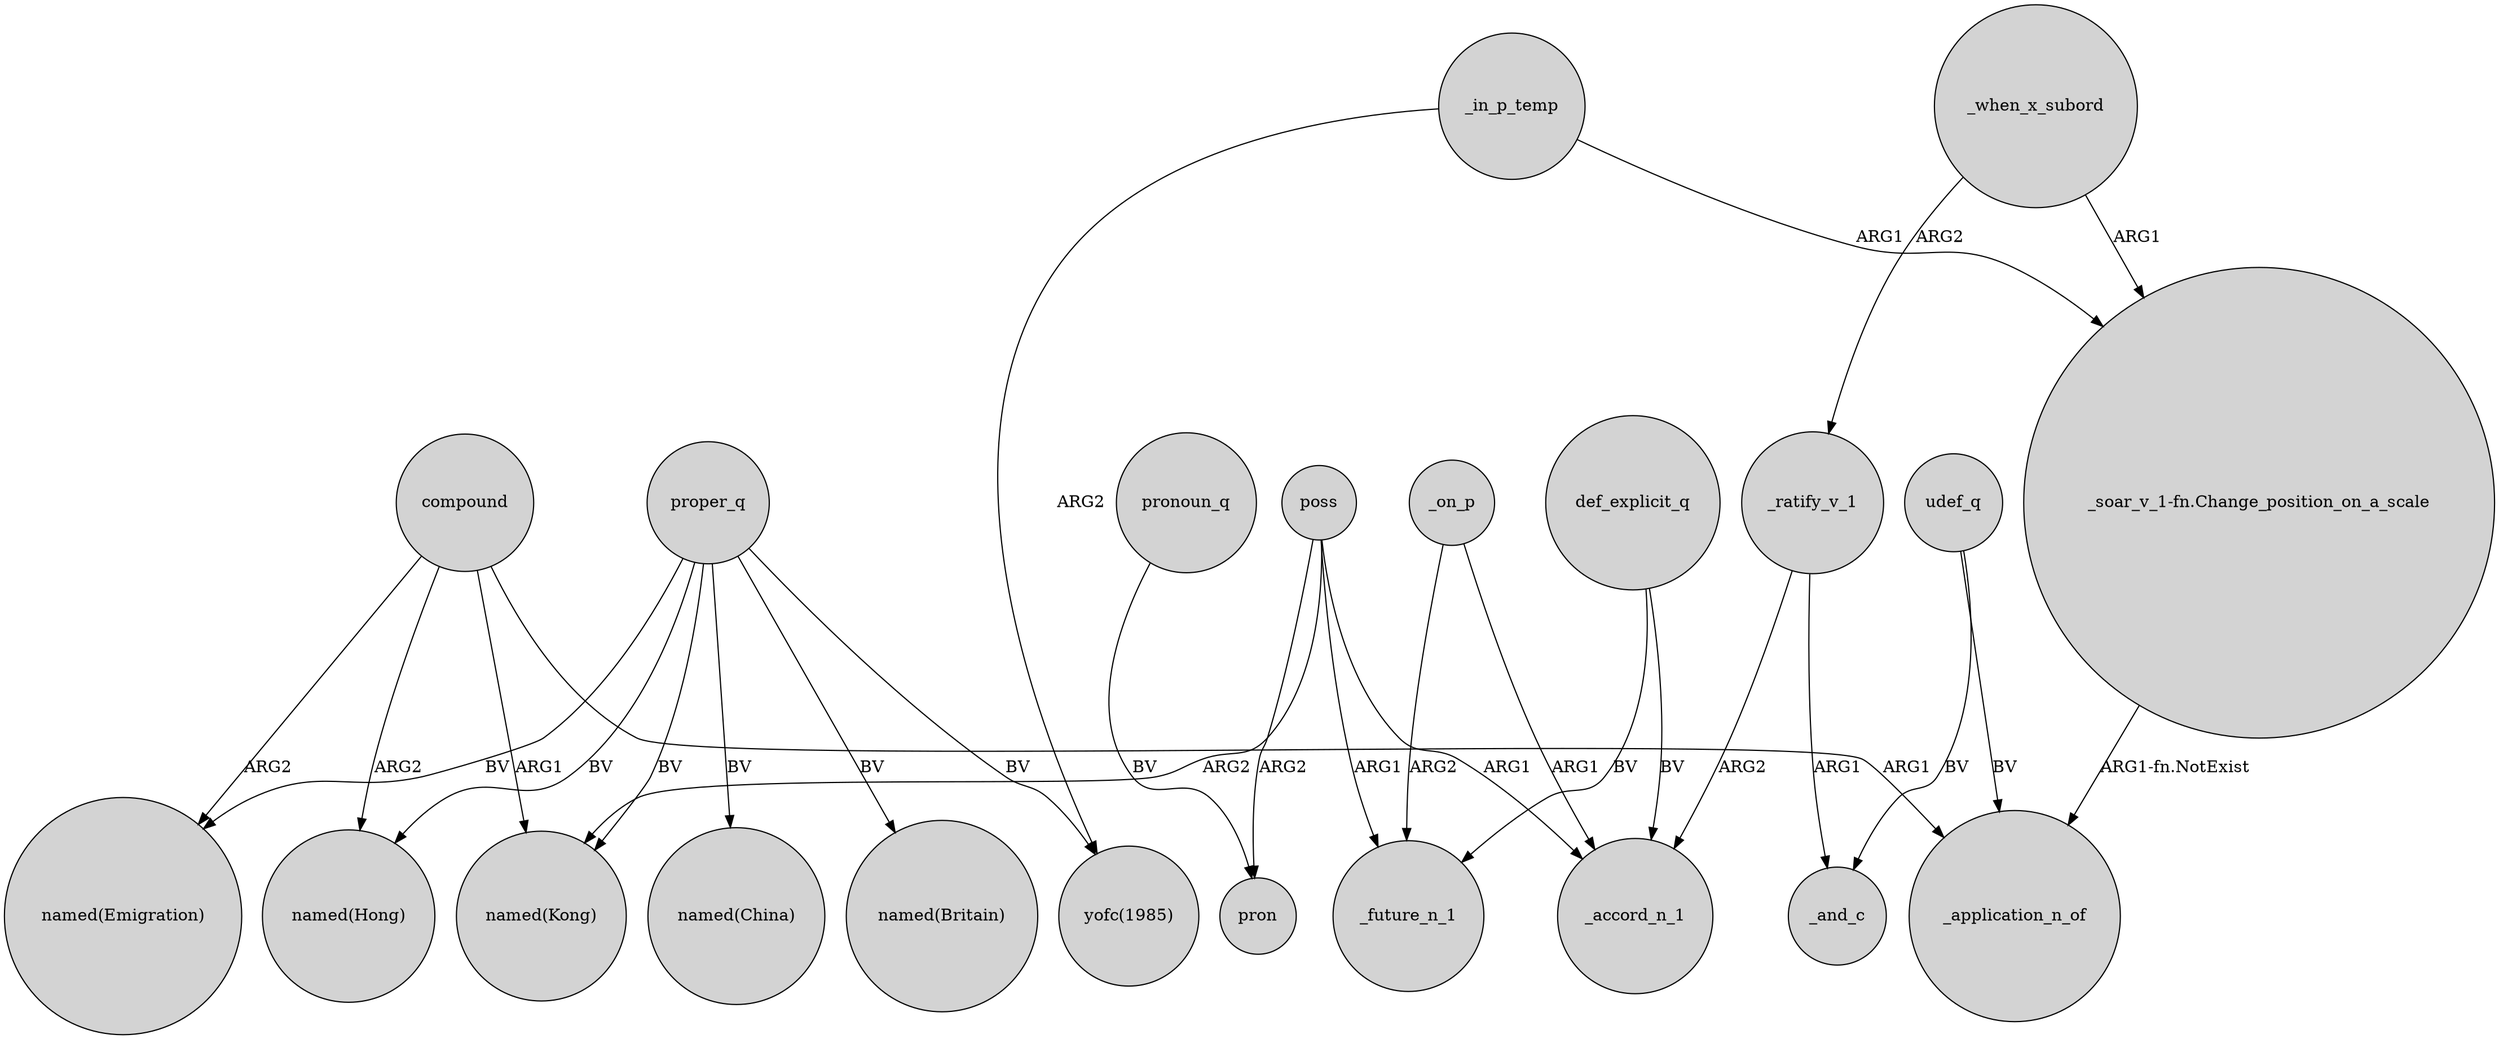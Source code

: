 digraph {
	node [shape=circle style=filled]
	"_soar_v_1-fn.Change_position_on_a_scale" -> _application_n_of [label="ARG1-fn.NotExist"]
	_when_x_subord -> "_soar_v_1-fn.Change_position_on_a_scale" [label=ARG1]
	poss -> pron [label=ARG2]
	_on_p -> _accord_n_1 [label=ARG1]
	_ratify_v_1 -> _accord_n_1 [label=ARG2]
	compound -> "named(Hong)" [label=ARG2]
	poss -> "named(Kong)" [label=ARG2]
	poss -> _future_n_1 [label=ARG1]
	proper_q -> "named(Hong)" [label=BV]
	udef_q -> _application_n_of [label=BV]
	_ratify_v_1 -> _and_c [label=ARG1]
	pronoun_q -> pron [label=BV]
	def_explicit_q -> _future_n_1 [label=BV]
	poss -> _accord_n_1 [label=ARG1]
	compound -> _application_n_of [label=ARG1]
	compound -> "named(Emigration)" [label=ARG2]
	proper_q -> "named(Kong)" [label=BV]
	proper_q -> "named(Emigration)" [label=BV]
	_on_p -> _future_n_1 [label=ARG2]
	_in_p_temp -> "_soar_v_1-fn.Change_position_on_a_scale" [label=ARG1]
	def_explicit_q -> _accord_n_1 [label=BV]
	_in_p_temp -> "yofc(1985)" [label=ARG2]
	proper_q -> "named(China)" [label=BV]
	proper_q -> "yofc(1985)" [label=BV]
	_when_x_subord -> _ratify_v_1 [label=ARG2]
	udef_q -> _and_c [label=BV]
	compound -> "named(Kong)" [label=ARG1]
	proper_q -> "named(Britain)" [label=BV]
}
